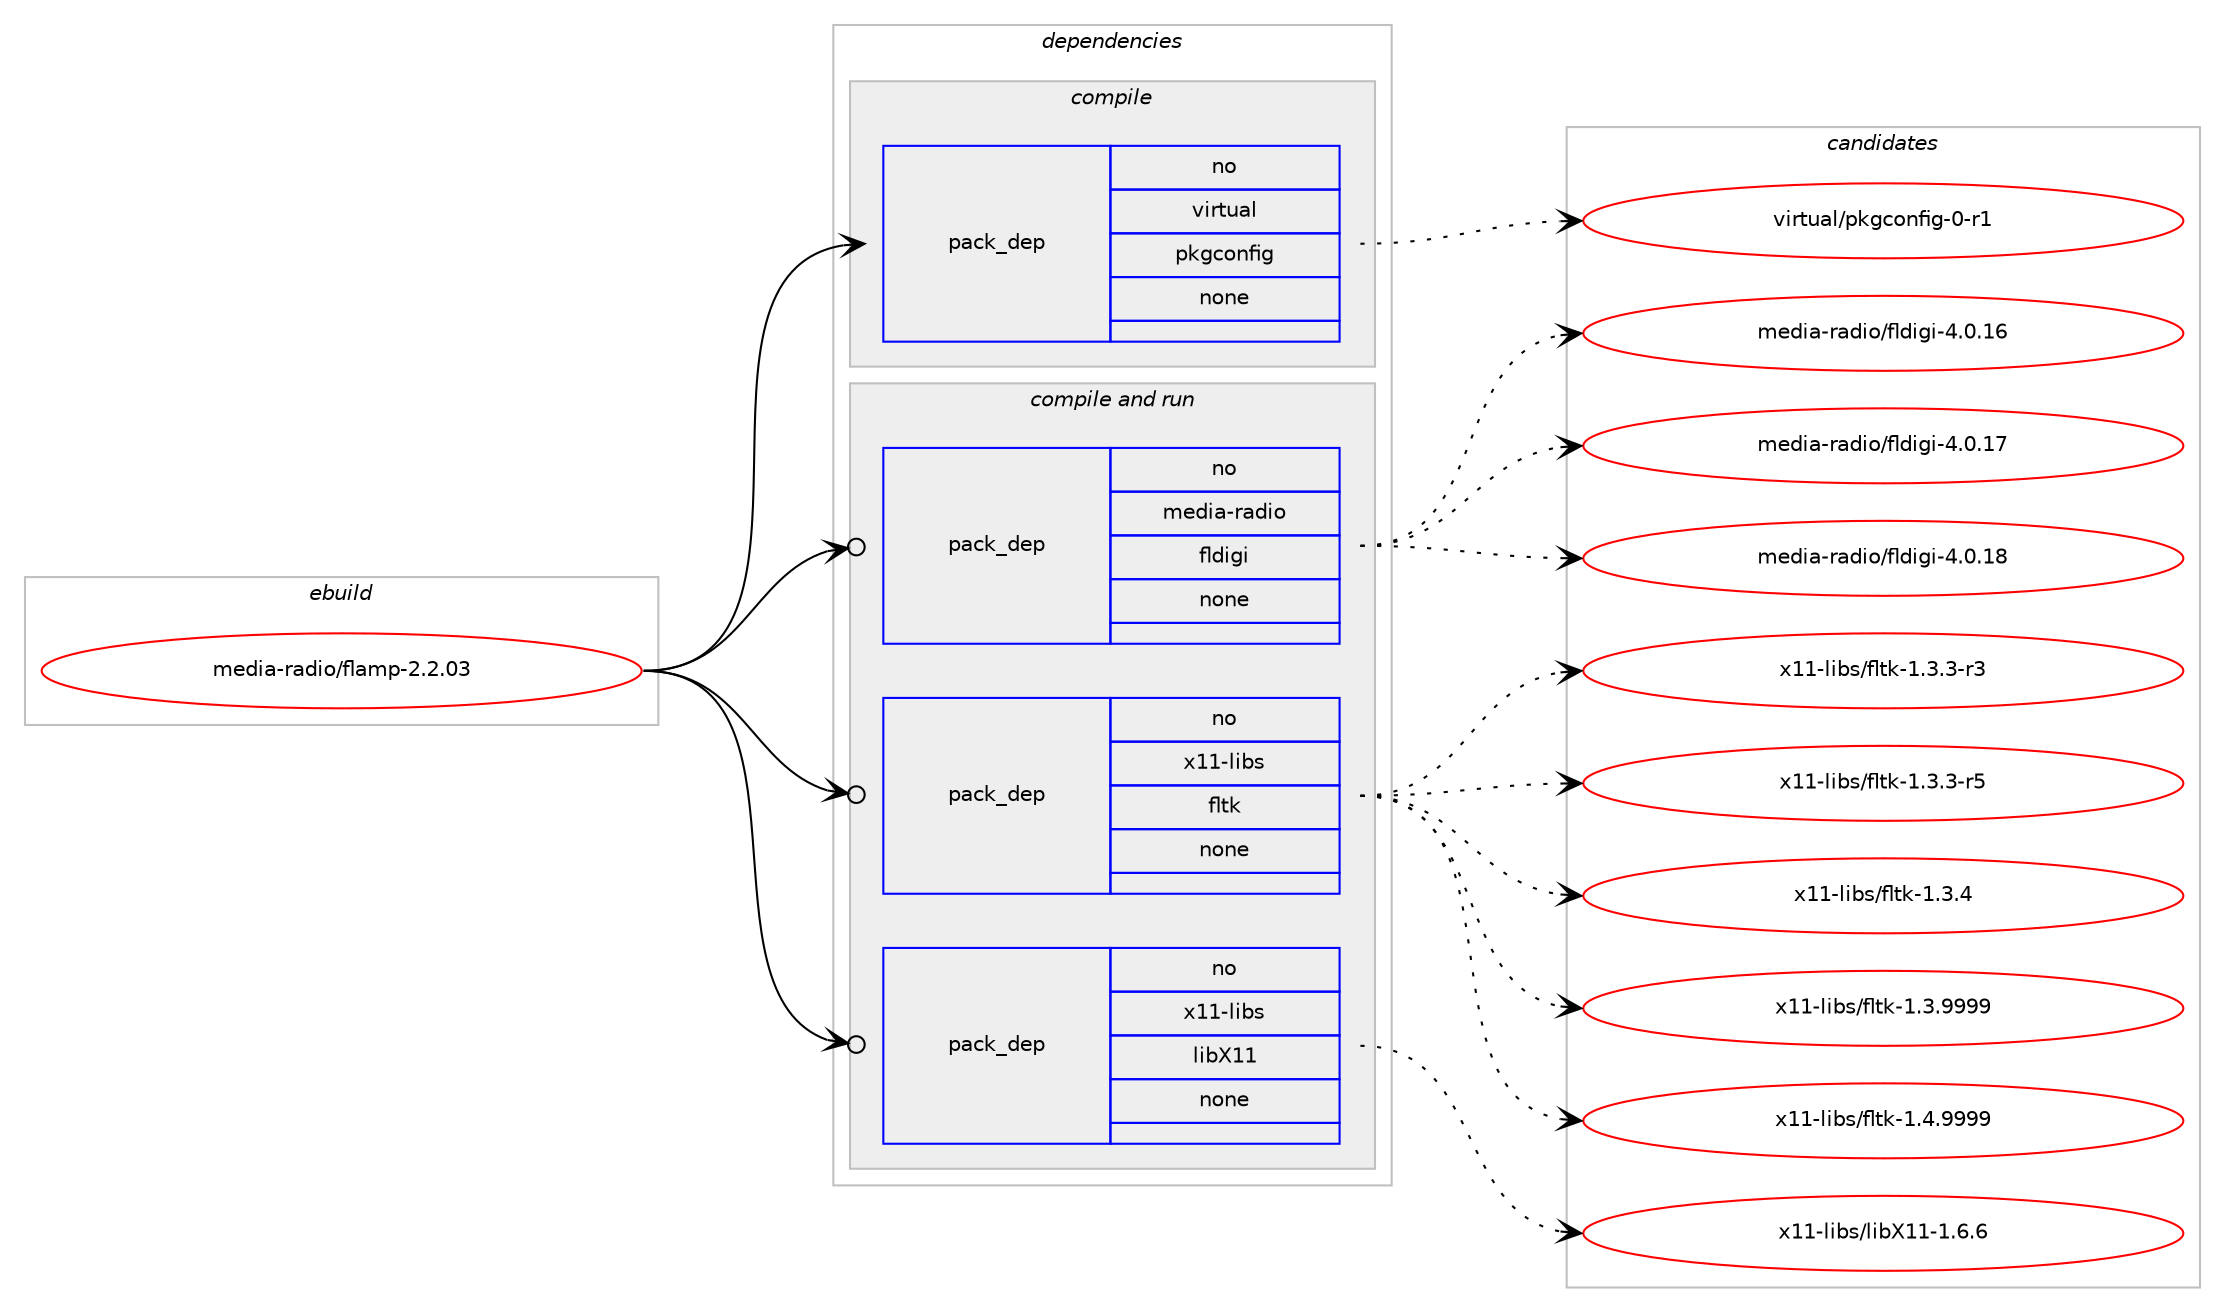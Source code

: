 digraph prolog {

# *************
# Graph options
# *************

newrank=true;
concentrate=true;
compound=true;
graph [rankdir=LR,fontname=Helvetica,fontsize=10,ranksep=1.5];#, ranksep=2.5, nodesep=0.2];
edge  [arrowhead=vee];
node  [fontname=Helvetica,fontsize=10];

# **********
# The ebuild
# **********

subgraph cluster_leftcol {
color=gray;
rank=same;
label=<<i>ebuild</i>>;
id [label="media-radio/flamp-2.2.03", color=red, width=4, href="../media-radio/flamp-2.2.03.svg"];
}

# ****************
# The dependencies
# ****************

subgraph cluster_midcol {
color=gray;
label=<<i>dependencies</i>>;
subgraph cluster_compile {
fillcolor="#eeeeee";
style=filled;
label=<<i>compile</i>>;
subgraph pack10572 {
dependency13654 [label=<<TABLE BORDER="0" CELLBORDER="1" CELLSPACING="0" CELLPADDING="4" WIDTH="220"><TR><TD ROWSPAN="6" CELLPADDING="30">pack_dep</TD></TR><TR><TD WIDTH="110">no</TD></TR><TR><TD>virtual</TD></TR><TR><TD>pkgconfig</TD></TR><TR><TD>none</TD></TR><TR><TD></TD></TR></TABLE>>, shape=none, color=blue];
}
id:e -> dependency13654:w [weight=20,style="solid",arrowhead="vee"];
}
subgraph cluster_compileandrun {
fillcolor="#eeeeee";
style=filled;
label=<<i>compile and run</i>>;
subgraph pack10573 {
dependency13655 [label=<<TABLE BORDER="0" CELLBORDER="1" CELLSPACING="0" CELLPADDING="4" WIDTH="220"><TR><TD ROWSPAN="6" CELLPADDING="30">pack_dep</TD></TR><TR><TD WIDTH="110">no</TD></TR><TR><TD>media-radio</TD></TR><TR><TD>fldigi</TD></TR><TR><TD>none</TD></TR><TR><TD></TD></TR></TABLE>>, shape=none, color=blue];
}
id:e -> dependency13655:w [weight=20,style="solid",arrowhead="odotvee"];
subgraph pack10574 {
dependency13656 [label=<<TABLE BORDER="0" CELLBORDER="1" CELLSPACING="0" CELLPADDING="4" WIDTH="220"><TR><TD ROWSPAN="6" CELLPADDING="30">pack_dep</TD></TR><TR><TD WIDTH="110">no</TD></TR><TR><TD>x11-libs</TD></TR><TR><TD>fltk</TD></TR><TR><TD>none</TD></TR><TR><TD></TD></TR></TABLE>>, shape=none, color=blue];
}
id:e -> dependency13656:w [weight=20,style="solid",arrowhead="odotvee"];
subgraph pack10575 {
dependency13657 [label=<<TABLE BORDER="0" CELLBORDER="1" CELLSPACING="0" CELLPADDING="4" WIDTH="220"><TR><TD ROWSPAN="6" CELLPADDING="30">pack_dep</TD></TR><TR><TD WIDTH="110">no</TD></TR><TR><TD>x11-libs</TD></TR><TR><TD>libX11</TD></TR><TR><TD>none</TD></TR><TR><TD></TD></TR></TABLE>>, shape=none, color=blue];
}
id:e -> dependency13657:w [weight=20,style="solid",arrowhead="odotvee"];
}
subgraph cluster_run {
fillcolor="#eeeeee";
style=filled;
label=<<i>run</i>>;
}
}

# **************
# The candidates
# **************

subgraph cluster_choices {
rank=same;
color=gray;
label=<<i>candidates</i>>;

subgraph choice10572 {
color=black;
nodesep=1;
choice11810511411611797108471121071039911111010210510345484511449 [label="virtual/pkgconfig-0-r1", color=red, width=4,href="../virtual/pkgconfig-0-r1.svg"];
dependency13654:e -> choice11810511411611797108471121071039911111010210510345484511449:w [style=dotted,weight="100"];
}
subgraph choice10573 {
color=black;
nodesep=1;
choice1091011001059745114971001051114710210810010510310545524648464954 [label="media-radio/fldigi-4.0.16", color=red, width=4,href="../media-radio/fldigi-4.0.16.svg"];
choice1091011001059745114971001051114710210810010510310545524648464955 [label="media-radio/fldigi-4.0.17", color=red, width=4,href="../media-radio/fldigi-4.0.17.svg"];
choice1091011001059745114971001051114710210810010510310545524648464956 [label="media-radio/fldigi-4.0.18", color=red, width=4,href="../media-radio/fldigi-4.0.18.svg"];
dependency13655:e -> choice1091011001059745114971001051114710210810010510310545524648464954:w [style=dotted,weight="100"];
dependency13655:e -> choice1091011001059745114971001051114710210810010510310545524648464955:w [style=dotted,weight="100"];
dependency13655:e -> choice1091011001059745114971001051114710210810010510310545524648464956:w [style=dotted,weight="100"];
}
subgraph choice10574 {
color=black;
nodesep=1;
choice12049494510810598115471021081161074549465146514511451 [label="x11-libs/fltk-1.3.3-r3", color=red, width=4,href="../x11-libs/fltk-1.3.3-r3.svg"];
choice12049494510810598115471021081161074549465146514511453 [label="x11-libs/fltk-1.3.3-r5", color=red, width=4,href="../x11-libs/fltk-1.3.3-r5.svg"];
choice1204949451081059811547102108116107454946514652 [label="x11-libs/fltk-1.3.4", color=red, width=4,href="../x11-libs/fltk-1.3.4.svg"];
choice1204949451081059811547102108116107454946514657575757 [label="x11-libs/fltk-1.3.9999", color=red, width=4,href="../x11-libs/fltk-1.3.9999.svg"];
choice1204949451081059811547102108116107454946524657575757 [label="x11-libs/fltk-1.4.9999", color=red, width=4,href="../x11-libs/fltk-1.4.9999.svg"];
dependency13656:e -> choice12049494510810598115471021081161074549465146514511451:w [style=dotted,weight="100"];
dependency13656:e -> choice12049494510810598115471021081161074549465146514511453:w [style=dotted,weight="100"];
dependency13656:e -> choice1204949451081059811547102108116107454946514652:w [style=dotted,weight="100"];
dependency13656:e -> choice1204949451081059811547102108116107454946514657575757:w [style=dotted,weight="100"];
dependency13656:e -> choice1204949451081059811547102108116107454946524657575757:w [style=dotted,weight="100"];
}
subgraph choice10575 {
color=black;
nodesep=1;
choice120494945108105981154710810598884949454946544654 [label="x11-libs/libX11-1.6.6", color=red, width=4,href="../x11-libs/libX11-1.6.6.svg"];
dependency13657:e -> choice120494945108105981154710810598884949454946544654:w [style=dotted,weight="100"];
}
}

}
